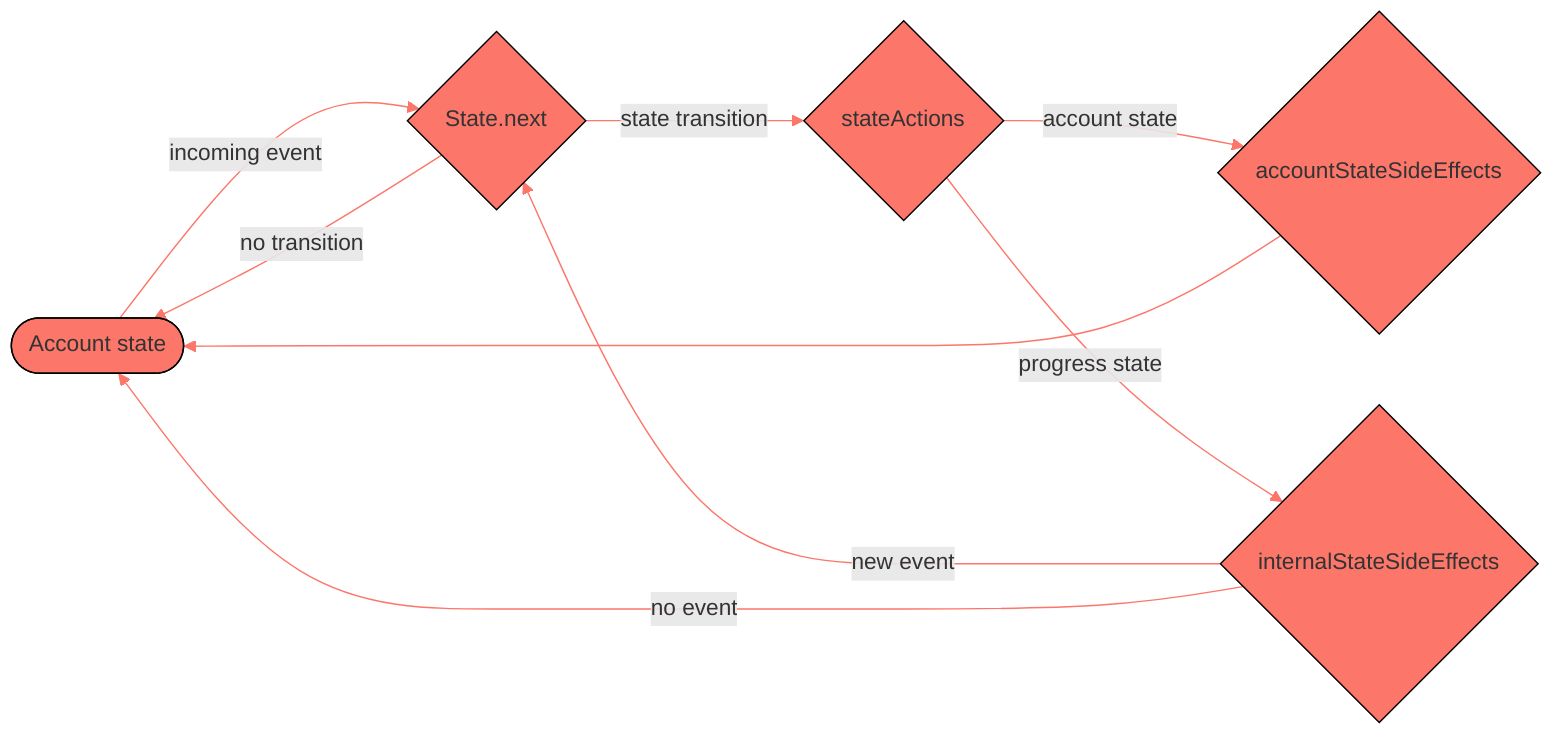 flowchart LR
    A([Account state])
    SN{State.next}
    SA{stateActions}
    ISE{internalStateSideEffects}
    ASE{accountStateSideEffects}


    A --> |incoming event| SN
    SN --> |no transition| A
    SN --> |state transition| SA
    SA --> |account state| ASE
    SA --> |progress state| ISE
    ASE --> A
    ISE --> |new event| SN
    ISE --> |no event| A


    classDef default fill:#FC766A, stroke: black;
    linkStyle default stroke:#FC766A